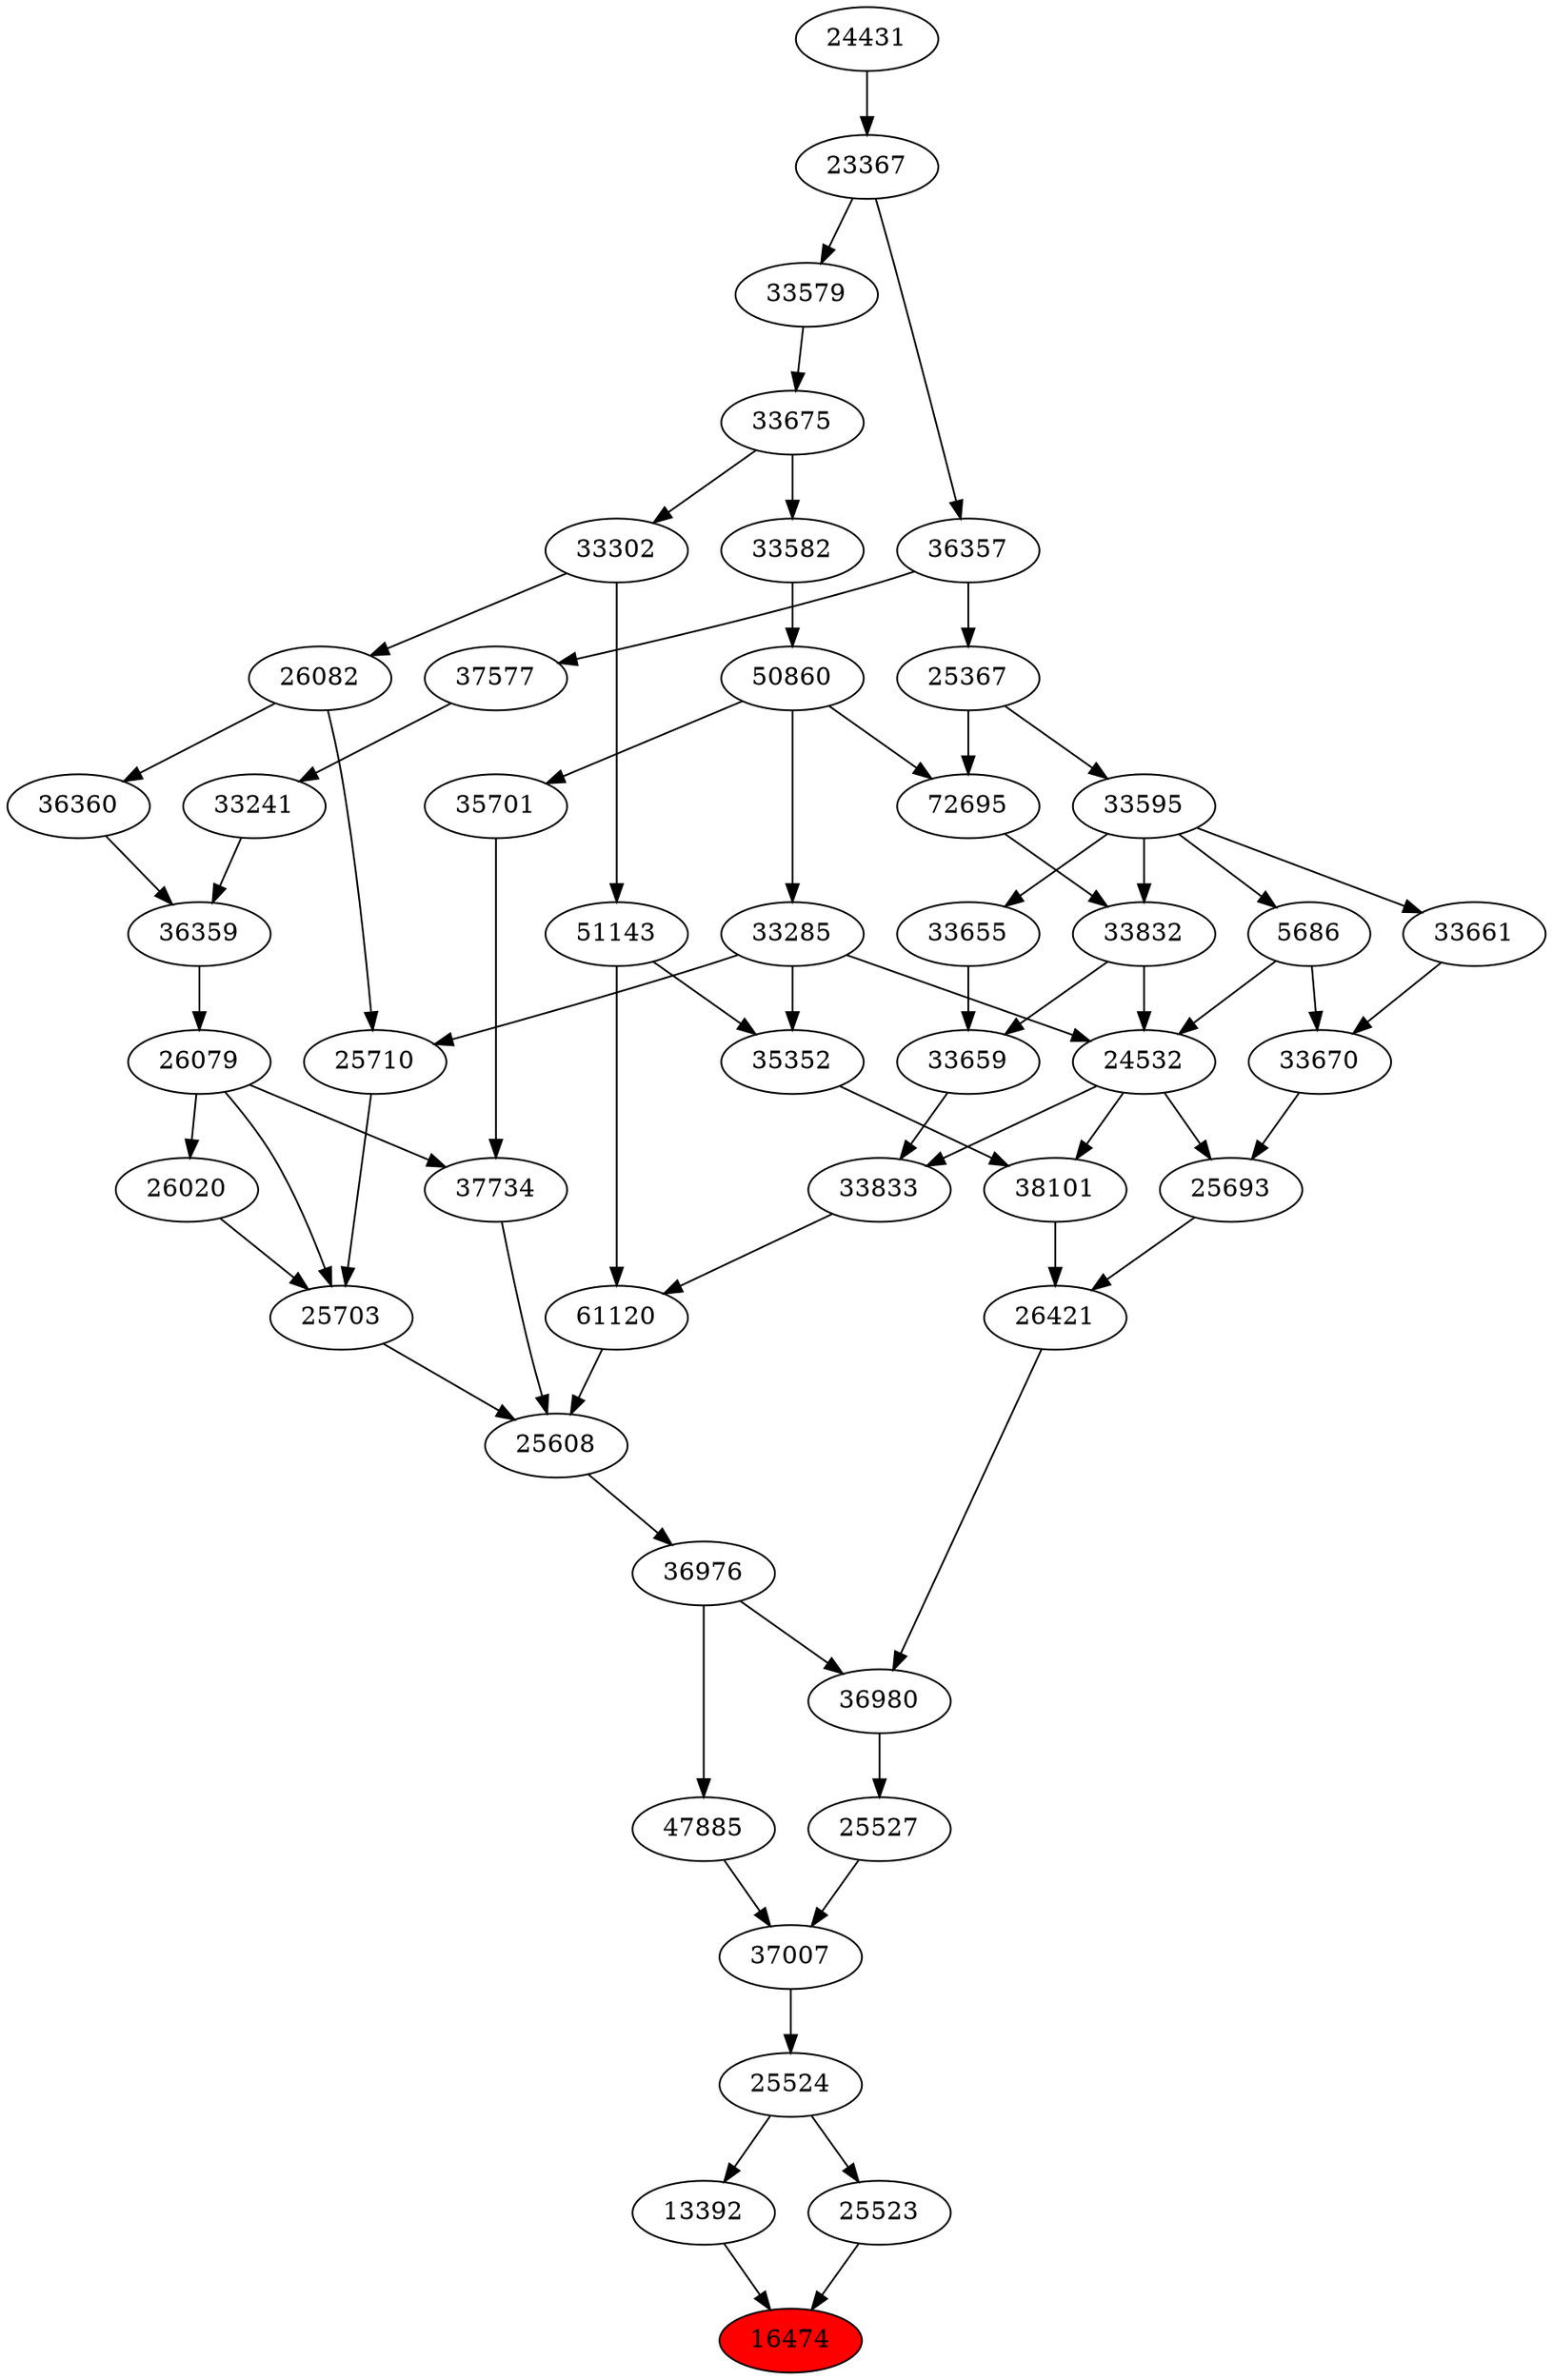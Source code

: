 strict digraph{ 
16474 [label="16474" fillcolor=red style=filled]
13392 -> 16474
25523 -> 16474
13392 [label="13392"]
25524 -> 13392
25523 [label="25523"]
25524 -> 25523
25524 [label="25524"]
37007 -> 25524
37007 [label="37007"]
25527 -> 37007
47885 -> 37007
25527 [label="25527"]
36980 -> 25527
47885 [label="47885"]
36976 -> 47885
36980 [label="36980"]
36976 -> 36980
26421 -> 36980
36976 [label="36976"]
25608 -> 36976
26421 [label="26421"]
25693 -> 26421
38101 -> 26421
25608 [label="25608"]
25703 -> 25608
37734 -> 25608
61120 -> 25608
25693 [label="25693"]
24532 -> 25693
33670 -> 25693
38101 [label="38101"]
24532 -> 38101
35352 -> 38101
25703 [label="25703"]
26020 -> 25703
26079 -> 25703
25710 -> 25703
37734 [label="37734"]
26079 -> 37734
35701 -> 37734
61120 [label="61120"]
51143 -> 61120
33833 -> 61120
24532 [label="24532"]
33285 -> 24532
5686 -> 24532
33832 -> 24532
33670 [label="33670"]
5686 -> 33670
33661 -> 33670
35352 [label="35352"]
33285 -> 35352
51143 -> 35352
26020 [label="26020"]
26079 -> 26020
26079 [label="26079"]
36359 -> 26079
25710 [label="25710"]
26082 -> 25710
33285 -> 25710
35701 [label="35701"]
50860 -> 35701
51143 [label="51143"]
33302 -> 51143
33833 [label="33833"]
33659 -> 33833
24532 -> 33833
33285 [label="33285"]
50860 -> 33285
5686 [label="5686"]
33595 -> 5686
33832 [label="33832"]
72695 -> 33832
33595 -> 33832
33661 [label="33661"]
33595 -> 33661
36359 [label="36359"]
33241 -> 36359
36360 -> 36359
26082 [label="26082"]
33302 -> 26082
50860 [label="50860"]
33582 -> 50860
33302 [label="33302"]
33675 -> 33302
33659 [label="33659"]
33655 -> 33659
33832 -> 33659
33595 [label="33595"]
25367 -> 33595
72695 [label="72695"]
50860 -> 72695
25367 -> 72695
33241 [label="33241"]
37577 -> 33241
36360 [label="36360"]
26082 -> 36360
33582 [label="33582"]
33675 -> 33582
33675 [label="33675"]
33579 -> 33675
33655 [label="33655"]
33595 -> 33655
25367 [label="25367"]
36357 -> 25367
37577 [label="37577"]
36357 -> 37577
33579 [label="33579"]
23367 -> 33579
36357 [label="36357"]
23367 -> 36357
23367 [label="23367"]
24431 -> 23367
24431 [label="24431"]
}